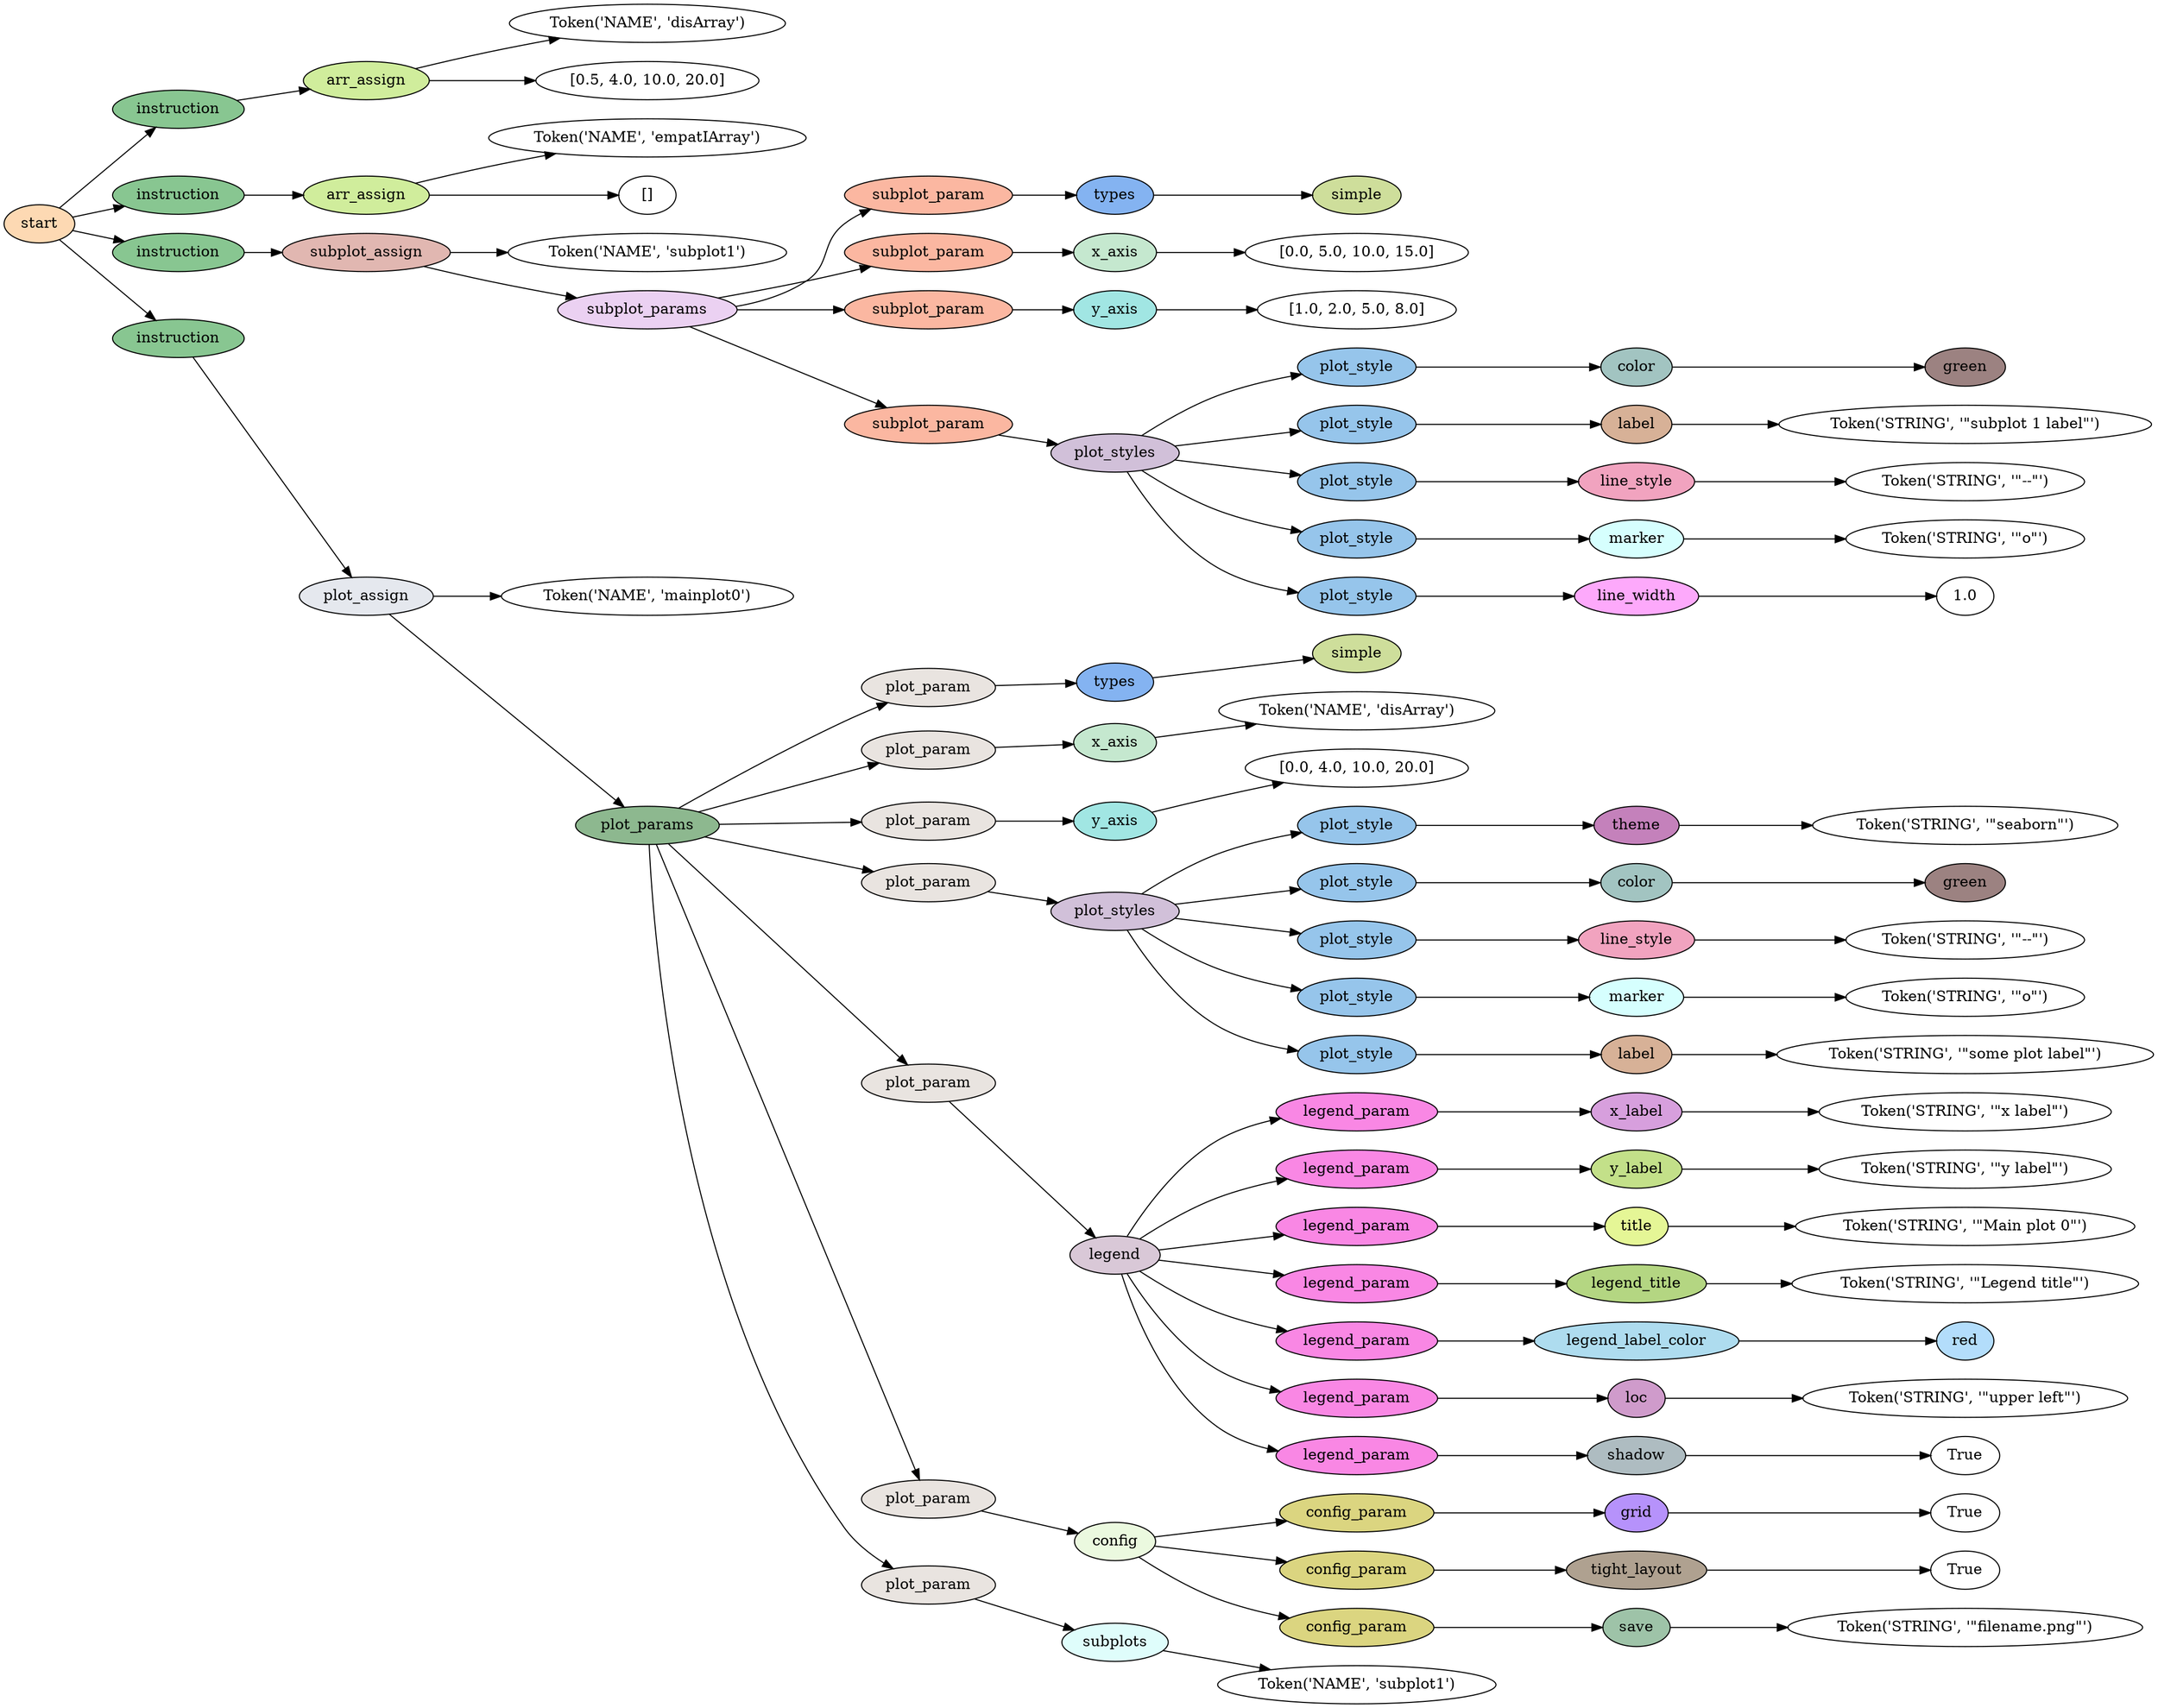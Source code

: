 digraph G {
rankdir=LR;
0 [label="Token('NAME', 'disArray')"];
1 [label="[0.5, 4.0, 10.0, 20.0]"];
2 [fillcolor="#d0ed9c", label=arr_assign, style=filled];
2 -> 0;
2 -> 1;
3 [fillcolor="#88c691", label=instruction, style=filled];
3 -> 2;
4 [label="Token('NAME', 'empatIArray')"];
5 [label="[]"];
6 [fillcolor="#d0ed9c", label=arr_assign, style=filled];
6 -> 4;
6 -> 5;
7 [fillcolor="#88c691", label=instruction, style=filled];
7 -> 6;
8 [label="Token('NAME', 'subplot1')"];
9 [fillcolor="#cede9b", label=simple, style=filled];
10 [fillcolor="#84b3f1", label=types, style=filled];
10 -> 9;
11 [fillcolor="#fbb7a1", label=subplot_param, style=filled];
11 -> 10;
12 [label="[0.0, 5.0, 10.0, 15.0]"];
13 [fillcolor="#c5e8cf", label=x_axis, style=filled];
13 -> 12;
14 [fillcolor="#fbb7a1", label=subplot_param, style=filled];
14 -> 13;
15 [label="[1.0, 2.0, 5.0, 8.0]"];
16 [fillcolor="#a1e6e3", label=y_axis, style=filled];
16 -> 15;
17 [fillcolor="#fbb7a1", label=subplot_param, style=filled];
17 -> 16;
18 [fillcolor="#9c8281", label=green, style=filled];
19 [fillcolor="#a2c4c1", label=color, style=filled];
19 -> 18;
20 [fillcolor="#96c5eb", label=plot_style, style=filled];
20 -> 19;
21 [label="Token('STRING', '\"subplot 1 label\"')"];
22 [fillcolor="#d7b197", label=label, style=filled];
22 -> 21;
23 [fillcolor="#96c5eb", label=plot_style, style=filled];
23 -> 22;
24 [label="Token('STRING', '\"--\"')"];
25 [fillcolor="#f1a3bf", label=line_style, style=filled];
25 -> 24;
26 [fillcolor="#96c5eb", label=plot_style, style=filled];
26 -> 25;
27 [label="Token('STRING', '\"o\"')"];
28 [fillcolor="#d6fffe", label=marker, style=filled];
28 -> 27;
29 [fillcolor="#96c5eb", label=plot_style, style=filled];
29 -> 28;
30 [label="1.0"];
31 [fillcolor="#fda9fb", label=line_width, style=filled];
31 -> 30;
32 [fillcolor="#96c5eb", label=plot_style, style=filled];
32 -> 31;
33 [fillcolor="#d1c0d9", label=plot_styles, style=filled];
33 -> 20;
33 -> 23;
33 -> 26;
33 -> 29;
33 -> 32;
34 [fillcolor="#fbb7a1", label=subplot_param, style=filled];
34 -> 33;
35 [fillcolor="#ebd1f2", label=subplot_params, style=filled];
35 -> 11;
35 -> 14;
35 -> 17;
35 -> 34;
36 [fillcolor="#e1b7b1", label=subplot_assign, style=filled];
36 -> 8;
36 -> 35;
37 [fillcolor="#88c691", label=instruction, style=filled];
37 -> 36;
38 [label="Token('NAME', 'mainplot0')"];
39 [fillcolor="#cede9b", label=simple, style=filled];
40 [fillcolor="#84b3f1", label=types, style=filled];
40 -> 39;
41 [fillcolor="#e9e4e0", label=plot_param, style=filled];
41 -> 40;
42 [label="Token('NAME', 'disArray')"];
43 [fillcolor="#c5e8cf", label=x_axis, style=filled];
43 -> 42;
44 [fillcolor="#e9e4e0", label=plot_param, style=filled];
44 -> 43;
45 [label="[0.0, 4.0, 10.0, 20.0]"];
46 [fillcolor="#a1e6e3", label=y_axis, style=filled];
46 -> 45;
47 [fillcolor="#e9e4e0", label=plot_param, style=filled];
47 -> 46;
48 [label="Token('STRING', '\"seaborn\"')"];
49 [fillcolor="#c481bb", label=theme, style=filled];
49 -> 48;
50 [fillcolor="#96c5eb", label=plot_style, style=filled];
50 -> 49;
51 [fillcolor="#9c8281", label=green, style=filled];
52 [fillcolor="#a2c4c1", label=color, style=filled];
52 -> 51;
53 [fillcolor="#96c5eb", label=plot_style, style=filled];
53 -> 52;
54 [label="Token('STRING', '\"--\"')"];
55 [fillcolor="#f1a3bf", label=line_style, style=filled];
55 -> 54;
56 [fillcolor="#96c5eb", label=plot_style, style=filled];
56 -> 55;
57 [label="Token('STRING', '\"o\"')"];
58 [fillcolor="#d6fffe", label=marker, style=filled];
58 -> 57;
59 [fillcolor="#96c5eb", label=plot_style, style=filled];
59 -> 58;
60 [label="Token('STRING', '\"some plot label\"')"];
61 [fillcolor="#d7b197", label=label, style=filled];
61 -> 60;
62 [fillcolor="#96c5eb", label=plot_style, style=filled];
62 -> 61;
63 [fillcolor="#d1c0d9", label=plot_styles, style=filled];
63 -> 50;
63 -> 53;
63 -> 56;
63 -> 59;
63 -> 62;
64 [fillcolor="#e9e4e0", label=plot_param, style=filled];
64 -> 63;
65 [label="Token('STRING', '\"x label\"')"];
66 [fillcolor="#d79fdd", label=x_label, style=filled];
66 -> 65;
67 [fillcolor="#f987e4", label=legend_param, style=filled];
67 -> 66;
68 [label="Token('STRING', '\"y label\"')"];
69 [fillcolor="#c3e089", label=y_label, style=filled];
69 -> 68;
70 [fillcolor="#f987e4", label=legend_param, style=filled];
70 -> 69;
71 [label="Token('STRING', '\"Main plot 0\"')"];
72 [fillcolor="#e5f696", label=title, style=filled];
72 -> 71;
73 [fillcolor="#f987e4", label=legend_param, style=filled];
73 -> 72;
74 [label="Token('STRING', '\"Legend title\"')"];
75 [fillcolor="#b4d682", label=legend_title, style=filled];
75 -> 74;
76 [fillcolor="#f987e4", label=legend_param, style=filled];
76 -> 75;
77 [fillcolor="#b3ddfb", label=red, style=filled];
78 [fillcolor="#aedcef", label=legend_label_color, style=filled];
78 -> 77;
79 [fillcolor="#f987e4", label=legend_param, style=filled];
79 -> 78;
80 [label="Token('STRING', '\"upper left\"')"];
81 [fillcolor="#cf9bcb", label=loc, style=filled];
81 -> 80;
82 [fillcolor="#f987e4", label=legend_param, style=filled];
82 -> 81;
83 [label=True];
84 [fillcolor="#aebcc1", label=shadow, style=filled];
84 -> 83;
85 [fillcolor="#f987e4", label=legend_param, style=filled];
85 -> 84;
86 [fillcolor="#d9c8d7", label=legend, style=filled];
86 -> 67;
86 -> 70;
86 -> 73;
86 -> 76;
86 -> 79;
86 -> 82;
86 -> 85;
87 [fillcolor="#e9e4e0", label=plot_param, style=filled];
87 -> 86;
88 [label=True];
89 [fillcolor="#b692fb", label=grid, style=filled];
89 -> 88;
90 [fillcolor="#dbd580", label=config_param, style=filled];
90 -> 89;
91 [label=True];
92 [fillcolor="#afa190", label=tight_layout, style=filled];
92 -> 91;
93 [fillcolor="#dbd580", label=config_param, style=filled];
93 -> 92;
94 [label="Token('STRING', '\"filename.png\"')"];
95 [fillcolor="#9ec3a8", label=save, style=filled];
95 -> 94;
96 [fillcolor="#dbd580", label=config_param, style=filled];
96 -> 95;
97 [fillcolor="#ebf9df", label=config, style=filled];
97 -> 90;
97 -> 93;
97 -> 96;
98 [fillcolor="#e9e4e0", label=plot_param, style=filled];
98 -> 97;
99 [label="Token('NAME', 'subplot1')"];
100 [fillcolor="#dffdfb", label=subplots, style=filled];
100 -> 99;
101 [fillcolor="#e9e4e0", label=plot_param, style=filled];
101 -> 100;
102 [fillcolor="#8db88f", label=plot_params, style=filled];
102 -> 41;
102 -> 44;
102 -> 47;
102 -> 64;
102 -> 87;
102 -> 98;
102 -> 101;
103 [fillcolor="#e5e8ee", label=plot_assign, style=filled];
103 -> 38;
103 -> 102;
104 [fillcolor="#88c691", label=instruction, style=filled];
104 -> 103;
105 [fillcolor="#fdd9b3", label=start, style=filled];
105 -> 3;
105 -> 7;
105 -> 37;
105 -> 104;
}
